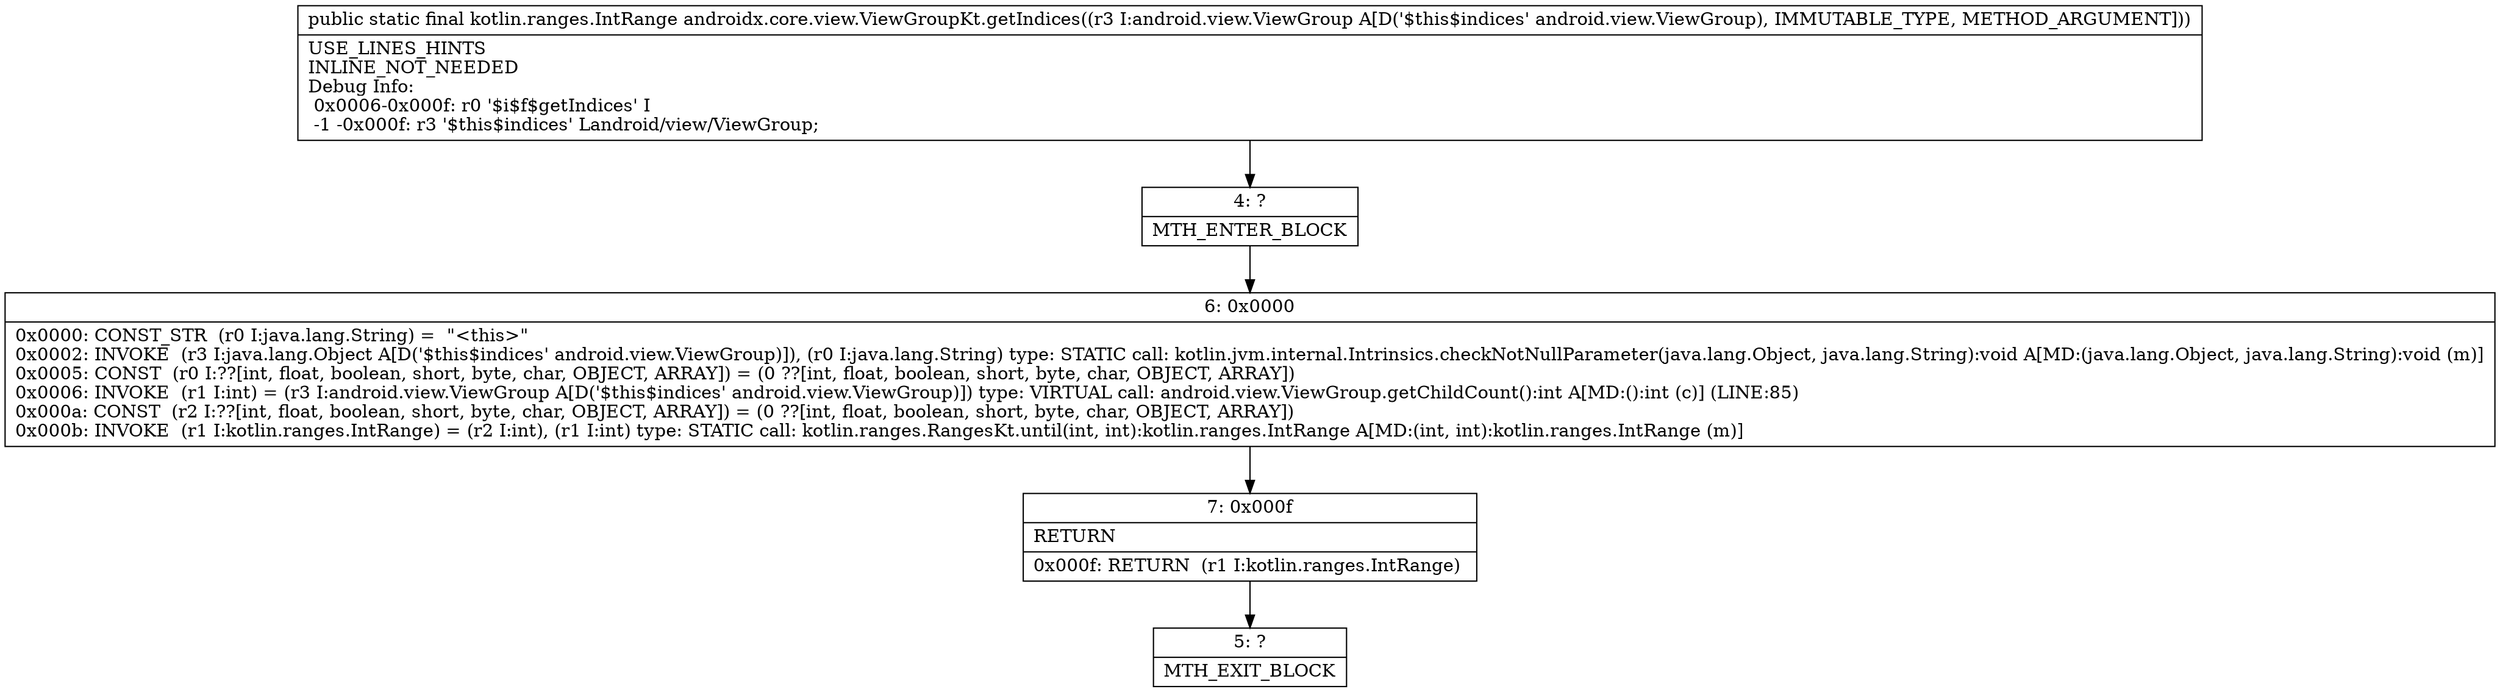 digraph "CFG forandroidx.core.view.ViewGroupKt.getIndices(Landroid\/view\/ViewGroup;)Lkotlin\/ranges\/IntRange;" {
Node_4 [shape=record,label="{4\:\ ?|MTH_ENTER_BLOCK\l}"];
Node_6 [shape=record,label="{6\:\ 0x0000|0x0000: CONST_STR  (r0 I:java.lang.String) =  \"\<this\>\" \l0x0002: INVOKE  (r3 I:java.lang.Object A[D('$this$indices' android.view.ViewGroup)]), (r0 I:java.lang.String) type: STATIC call: kotlin.jvm.internal.Intrinsics.checkNotNullParameter(java.lang.Object, java.lang.String):void A[MD:(java.lang.Object, java.lang.String):void (m)]\l0x0005: CONST  (r0 I:??[int, float, boolean, short, byte, char, OBJECT, ARRAY]) = (0 ??[int, float, boolean, short, byte, char, OBJECT, ARRAY]) \l0x0006: INVOKE  (r1 I:int) = (r3 I:android.view.ViewGroup A[D('$this$indices' android.view.ViewGroup)]) type: VIRTUAL call: android.view.ViewGroup.getChildCount():int A[MD:():int (c)] (LINE:85)\l0x000a: CONST  (r2 I:??[int, float, boolean, short, byte, char, OBJECT, ARRAY]) = (0 ??[int, float, boolean, short, byte, char, OBJECT, ARRAY]) \l0x000b: INVOKE  (r1 I:kotlin.ranges.IntRange) = (r2 I:int), (r1 I:int) type: STATIC call: kotlin.ranges.RangesKt.until(int, int):kotlin.ranges.IntRange A[MD:(int, int):kotlin.ranges.IntRange (m)]\l}"];
Node_7 [shape=record,label="{7\:\ 0x000f|RETURN\l|0x000f: RETURN  (r1 I:kotlin.ranges.IntRange) \l}"];
Node_5 [shape=record,label="{5\:\ ?|MTH_EXIT_BLOCK\l}"];
MethodNode[shape=record,label="{public static final kotlin.ranges.IntRange androidx.core.view.ViewGroupKt.getIndices((r3 I:android.view.ViewGroup A[D('$this$indices' android.view.ViewGroup), IMMUTABLE_TYPE, METHOD_ARGUMENT]))  | USE_LINES_HINTS\lINLINE_NOT_NEEDED\lDebug Info:\l  0x0006\-0x000f: r0 '$i$f$getIndices' I\l  \-1 \-0x000f: r3 '$this$indices' Landroid\/view\/ViewGroup;\l}"];
MethodNode -> Node_4;Node_4 -> Node_6;
Node_6 -> Node_7;
Node_7 -> Node_5;
}

